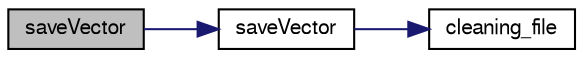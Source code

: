digraph "saveVector"
{
  edge [fontname="FreeSans",fontsize="10",labelfontname="FreeSans",labelfontsize="10"];
  node [fontname="FreeSans",fontsize="10",shape=record];
  rankdir="LR";
  Node1 [label="saveVector",height=0.2,width=0.4,color="black", fillcolor="grey75", style="filled", fontcolor="black"];
  Node1 -> Node2 [color="midnightblue",fontsize="10",style="solid",fontname="FreeSans"];
  Node2 [label="saveVector",height=0.2,width=0.4,color="black", fillcolor="white", style="filled",URL="$d4/dad/save__file_8h.html#a0048aec0f623cb829fbeaedcf2a91155"];
  Node2 -> Node3 [color="midnightblue",fontsize="10",style="solid",fontname="FreeSans"];
  Node3 [label="cleaning_file",height=0.2,width=0.4,color="black", fillcolor="white", style="filled",URL="$d4/dad/save__file_8h.html#a4720f0350a1e8e151133fea0b0178b38"];
}
